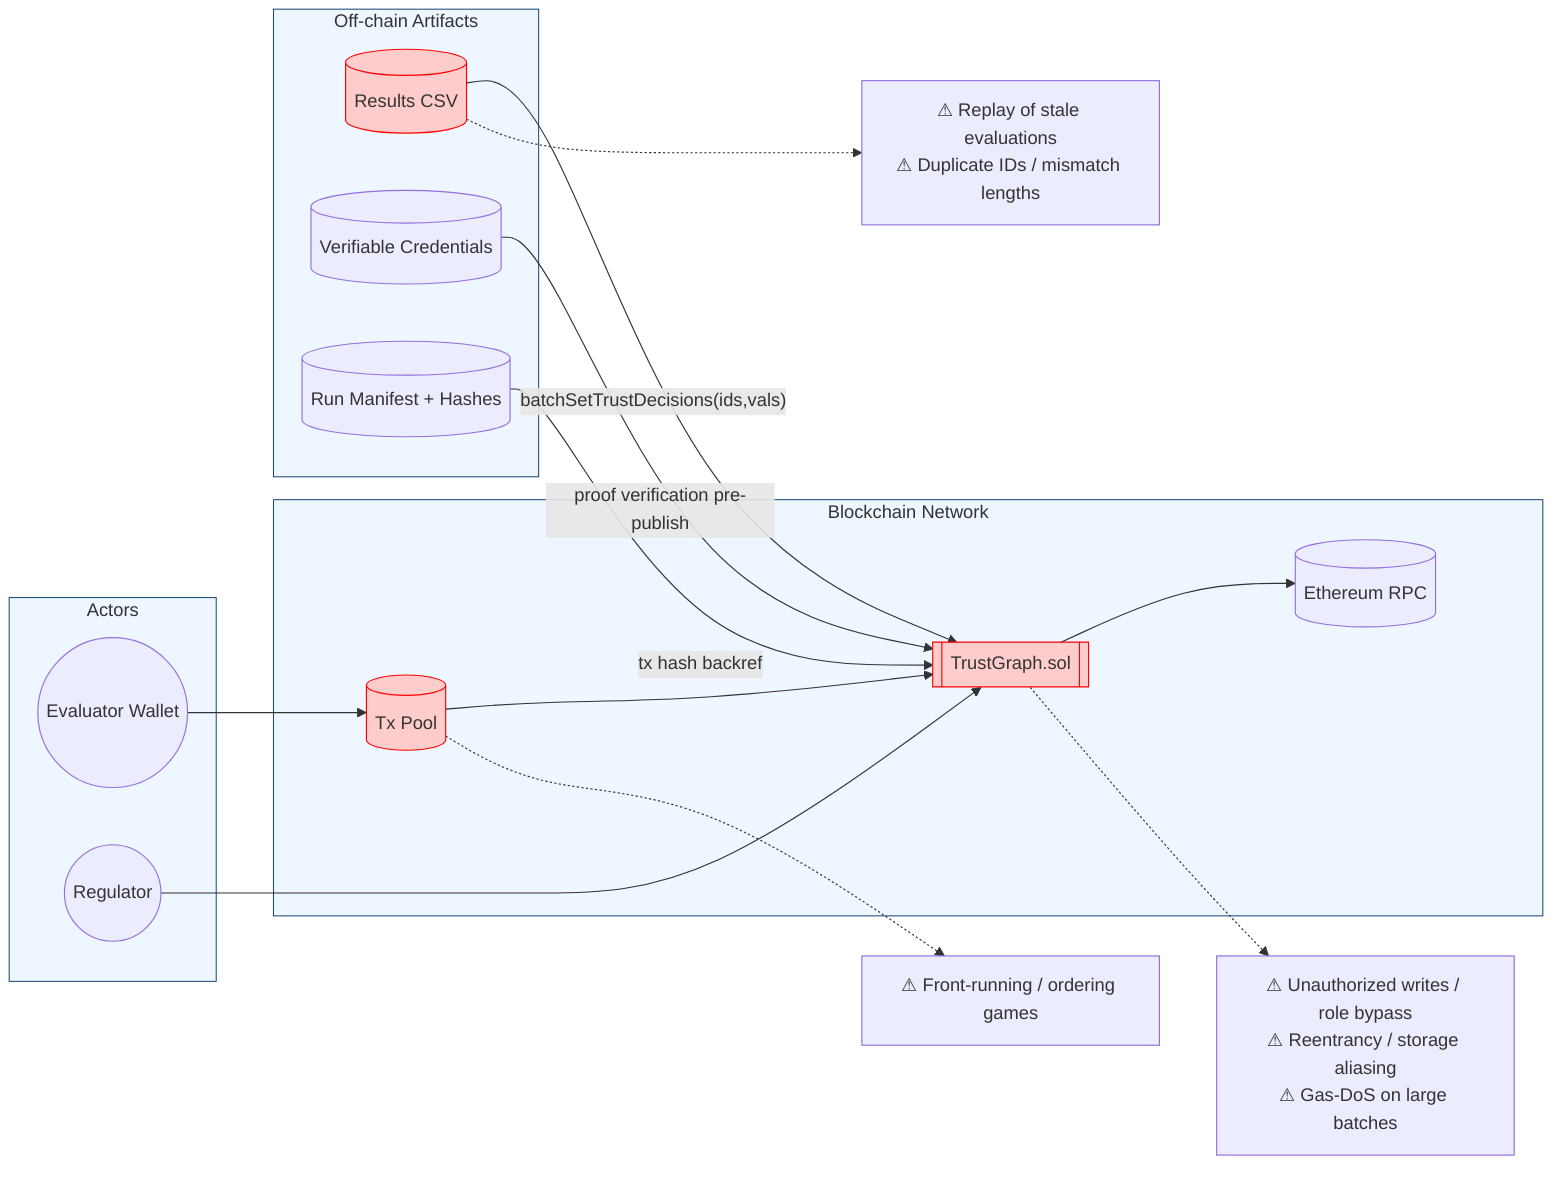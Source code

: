 flowchart LR
  %% Focus: Blockchain & Smart Contracts
  subgraph Users[Actors]
    Eval((Evaluator Wallet))
    Reg((Regulator))
  end

  subgraph Chain[Blockchain Network]
    TxPool[(Tx Pool)]
    TG[[TrustGraph.sol]]
    ETH[(Ethereum RPC)]
  end

  subgraph Offchain[Off-chain Artifacts]
    CSV[(Results CSV)]
    VC[(Verifiable Credentials)]
    Log[(Run Manifest + Hashes)]
  end

  %% Flows
  CSV -- batchSetTrustDecisions(ids,vals) --> TG
  VC -- proof verification pre-publish --> TG
  Log -- tx hash backref --> TG
  Eval --> TxPool
  TxPool --> TG
  TG --> ETH
  Reg --> TG

  %% Threat markers
  classDef attack fill:#ffcccc,stroke:#ff0000,stroke-width:1px;
  classDef layer fill:#eef6ff,stroke:#003366,stroke-width:0.8px;
  class Chain,Offchain,Users layer;
  class TG,TxPool,CSV attack;

  %% Annotations as callouts
  TG -.-> TG_note["⚠ Unauthorized writes / role bypass\n⚠ Reentrancy / storage aliasing\n⚠ Gas-DoS on large batches"]
  CSV -.-> CSV_note["⚠ Replay of stale evaluations\n⚠ Duplicate IDs / mismatch lengths"]
  TxPool -.-> TX_note["⚠ Front-running / ordering games"]